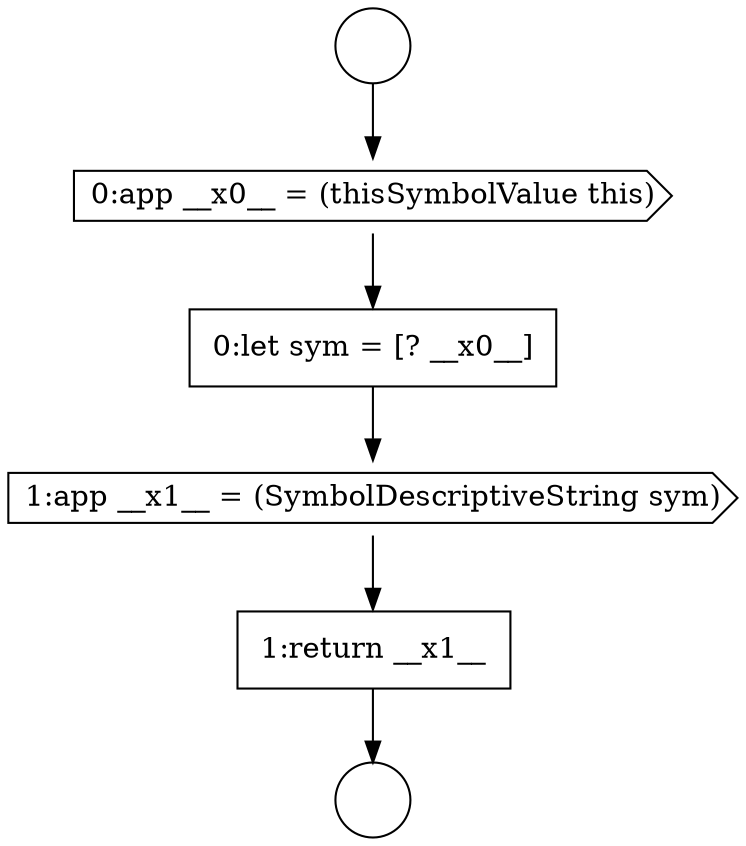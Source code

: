 digraph {
  node12468 [shape=circle label=" " color="black" fillcolor="white" style=filled]
  node12472 [shape=cds, label=<<font color="black">1:app __x1__ = (SymbolDescriptiveString sym)</font>> color="black" fillcolor="white" style=filled]
  node12469 [shape=circle label=" " color="black" fillcolor="white" style=filled]
  node12473 [shape=none, margin=0, label=<<font color="black">
    <table border="0" cellborder="1" cellspacing="0" cellpadding="10">
      <tr><td align="left">1:return __x1__</td></tr>
    </table>
  </font>> color="black" fillcolor="white" style=filled]
  node12470 [shape=cds, label=<<font color="black">0:app __x0__ = (thisSymbolValue this)</font>> color="black" fillcolor="white" style=filled]
  node12471 [shape=none, margin=0, label=<<font color="black">
    <table border="0" cellborder="1" cellspacing="0" cellpadding="10">
      <tr><td align="left">0:let sym = [? __x0__]</td></tr>
    </table>
  </font>> color="black" fillcolor="white" style=filled]
  node12468 -> node12470 [ color="black"]
  node12470 -> node12471 [ color="black"]
  node12473 -> node12469 [ color="black"]
  node12471 -> node12472 [ color="black"]
  node12472 -> node12473 [ color="black"]
}
